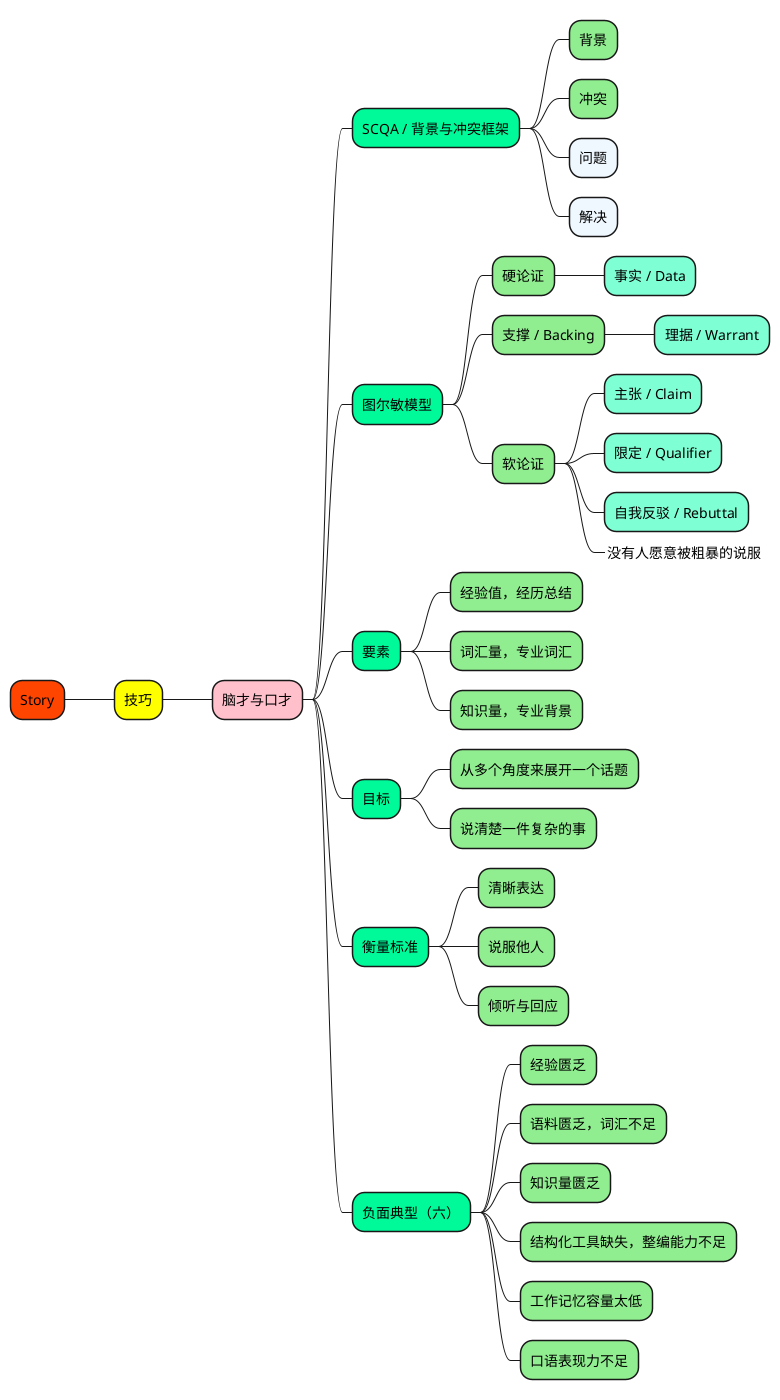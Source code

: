 @startmindmap

+[#OrangeRed] Story

++[#yellow] 技巧

+++[#Pink] 脑才与口才

++++[#MediumSpringGreen] SCQA / 背景与冲突框架
+++++[#LightGreen] 背景
+++++[#LightGreen] 冲突
+++++[#AliceBlue] 问题
+++++[#AliceBlue] 解决

++++[#MediumSpringGreen] 图尔敏模型
+++++[#LightGreen] 硬论证
++++++[#Aquamarine] 事实 / Data

+++++[#LightGreen] 支撑 / Backing
++++++[#Aquamarine] 理据 / Warrant

+++++[#LightGreen] 软论证
++++++[#Aquamarine] 主张 / Claim
++++++[#Aquamarine] 限定 / Qualifier
++++++[#Aquamarine] 自我反驳 / Rebuttal
++++++[#Aquamarine]_ 没有人愿意被粗暴的说服

++++[#MediumSpringGreen] 要素
+++++[#LightGreen] 经验值，经历总结
+++++[#LightGreen] 词汇量，专业词汇
+++++[#LightGreen] 知识量，专业背景

++++[#MediumSpringGreen] 目标
+++++[#LightGreen] 从多个角度来展开一个话题
+++++[#LightGreen] 说清楚一件复杂的事

++++[#MediumSpringGreen] 衡量标准
+++++[#LightGreen] 清晰表达
+++++[#LightGreen] 说服他人
+++++[#LightGreen] 倾听与回应

++++[#MediumSpringGreen] 负面典型（六）
+++++[#LightGreen] 经验匮乏
+++++[#LightGreen] 语料匮乏，词汇不足
+++++[#LightGreen] 知识量匮乏
+++++[#LightGreen] 结构化工具缺失，整编能力不足
+++++[#LightGreen] 工作记忆容量太低
+++++[#LightGreen] 口语表现力不足


'++++[#AliceBlue] 4
'+++++[#LightGreen] 5
'+++++[#GhostWhite] 5
'++++++[#Aquamarine] 6
'++++++[#LightBlue] 6
'+++++++[#Aquamarine]_ 7

'如何说清楚一件复杂的事？｜硬核说服实例
'https://www.bilibili.com/video/BV1UZ4y1a7fS



@endmindmap